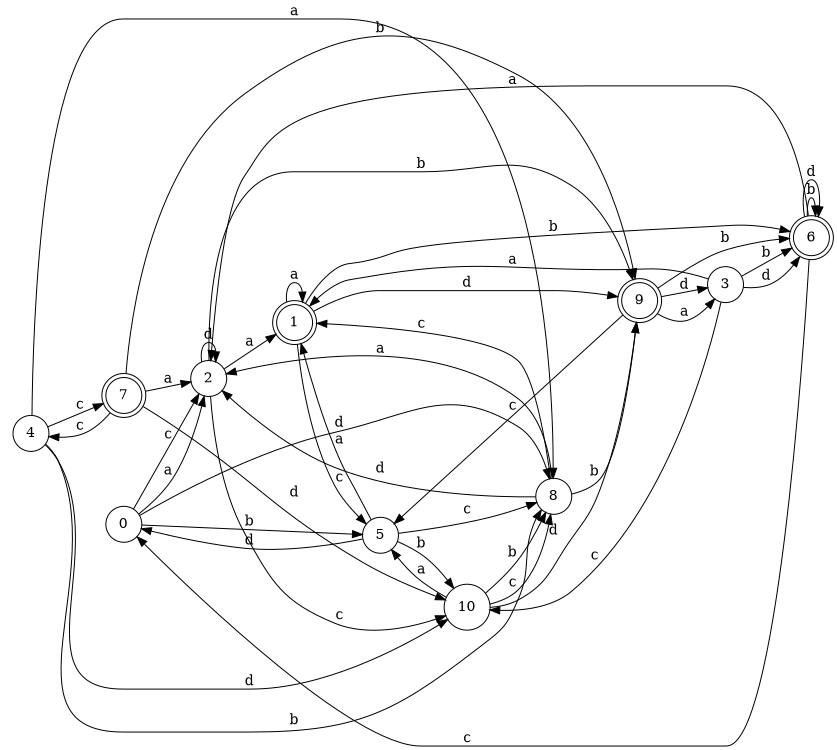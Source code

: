 digraph n9_6 {
__start0 [label="" shape="none"];

rankdir=LR;
size="8,5";

s0 [style="filled", color="black", fillcolor="white" shape="circle", label="0"];
s1 [style="rounded,filled", color="black", fillcolor="white" shape="doublecircle", label="1"];
s2 [style="filled", color="black", fillcolor="white" shape="circle", label="2"];
s3 [style="filled", color="black", fillcolor="white" shape="circle", label="3"];
s4 [style="filled", color="black", fillcolor="white" shape="circle", label="4"];
s5 [style="filled", color="black", fillcolor="white" shape="circle", label="5"];
s6 [style="rounded,filled", color="black", fillcolor="white" shape="doublecircle", label="6"];
s7 [style="rounded,filled", color="black", fillcolor="white" shape="doublecircle", label="7"];
s8 [style="filled", color="black", fillcolor="white" shape="circle", label="8"];
s9 [style="rounded,filled", color="black", fillcolor="white" shape="doublecircle", label="9"];
s10 [style="filled", color="black", fillcolor="white" shape="circle", label="10"];
s0 -> s2 [label="a"];
s0 -> s5 [label="b"];
s0 -> s2 [label="c"];
s0 -> s8 [label="d"];
s1 -> s1 [label="a"];
s1 -> s6 [label="b"];
s1 -> s5 [label="c"];
s1 -> s9 [label="d"];
s2 -> s1 [label="a"];
s2 -> s9 [label="b"];
s2 -> s10 [label="c"];
s2 -> s2 [label="d"];
s3 -> s1 [label="a"];
s3 -> s6 [label="b"];
s3 -> s10 [label="c"];
s3 -> s6 [label="d"];
s4 -> s8 [label="a"];
s4 -> s8 [label="b"];
s4 -> s7 [label="c"];
s4 -> s10 [label="d"];
s5 -> s1 [label="a"];
s5 -> s10 [label="b"];
s5 -> s8 [label="c"];
s5 -> s0 [label="d"];
s6 -> s2 [label="a"];
s6 -> s6 [label="b"];
s6 -> s0 [label="c"];
s6 -> s6 [label="d"];
s7 -> s2 [label="a"];
s7 -> s9 [label="b"];
s7 -> s4 [label="c"];
s7 -> s10 [label="d"];
s8 -> s2 [label="a"];
s8 -> s9 [label="b"];
s8 -> s1 [label="c"];
s8 -> s2 [label="d"];
s9 -> s3 [label="a"];
s9 -> s6 [label="b"];
s9 -> s5 [label="c"];
s9 -> s3 [label="d"];
s10 -> s5 [label="a"];
s10 -> s8 [label="b"];
s10 -> s8 [label="c"];
s10 -> s9 [label="d"];

}